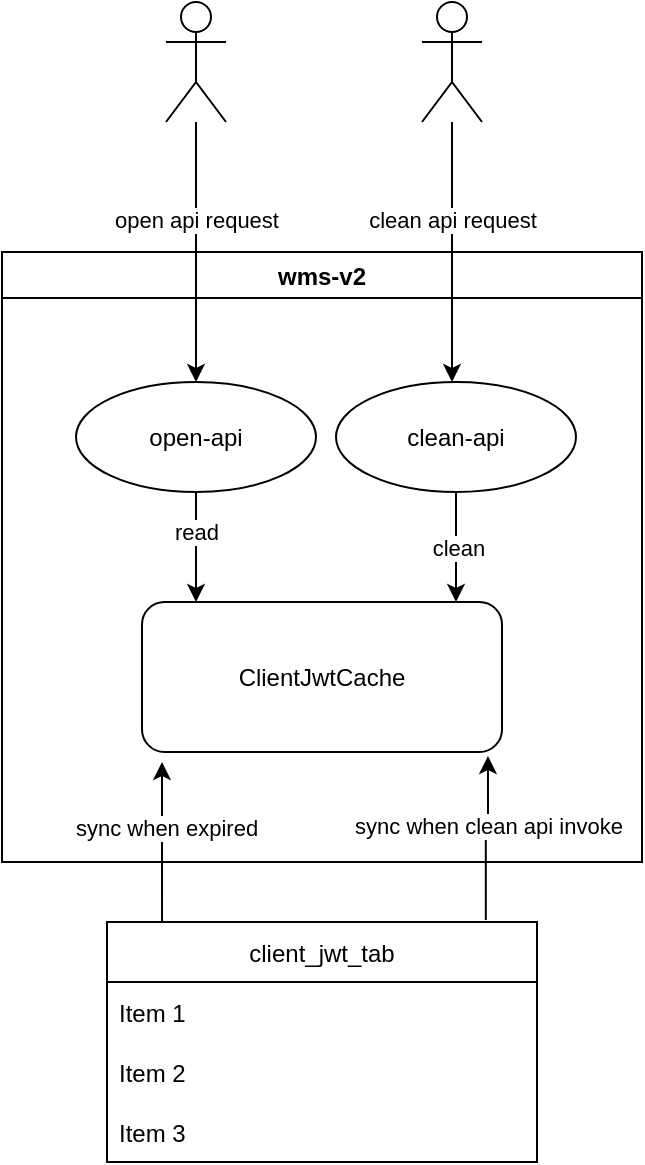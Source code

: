 <mxfile version="16.6.1" type="github">
  <diagram id="Y7qqf7zW7CD9g80kOgZn" name="Page-1">
    <mxGraphModel dx="1854" dy="1191" grid="1" gridSize="10" guides="1" tooltips="1" connect="1" arrows="1" fold="1" page="1" pageScale="1" pageWidth="583" pageHeight="827" math="0" shadow="0">
      <root>
        <mxCell id="0" />
        <mxCell id="1" parent="0" />
        <mxCell id="CugIGB6BrDYNaWaElfJB-1" value="wms-v2" style="swimlane;startSize=23;" vertex="1" parent="1">
          <mxGeometry x="132" y="249" width="320" height="305" as="geometry" />
        </mxCell>
        <mxCell id="CugIGB6BrDYNaWaElfJB-6" value="ClientJwtCache" style="rounded=1;whiteSpace=wrap;html=1;" vertex="1" parent="CugIGB6BrDYNaWaElfJB-1">
          <mxGeometry x="70" y="175" width="180" height="75" as="geometry" />
        </mxCell>
        <mxCell id="CugIGB6BrDYNaWaElfJB-14" style="edgeStyle=orthogonalEdgeStyle;rounded=0;orthogonalLoop=1;jettySize=auto;html=1;entryX=0.25;entryY=0;entryDx=0;entryDy=0;" edge="1" parent="CugIGB6BrDYNaWaElfJB-1" source="CugIGB6BrDYNaWaElfJB-8">
          <mxGeometry relative="1" as="geometry">
            <mxPoint x="97" y="175" as="targetPoint" />
          </mxGeometry>
        </mxCell>
        <mxCell id="CugIGB6BrDYNaWaElfJB-15" value="read" style="edgeLabel;html=1;align=center;verticalAlign=middle;resizable=0;points=[];" vertex="1" connectable="0" parent="CugIGB6BrDYNaWaElfJB-14">
          <mxGeometry x="-0.283" relative="1" as="geometry">
            <mxPoint as="offset" />
          </mxGeometry>
        </mxCell>
        <mxCell id="CugIGB6BrDYNaWaElfJB-8" value="open-api" style="ellipse;whiteSpace=wrap;html=1;" vertex="1" parent="CugIGB6BrDYNaWaElfJB-1">
          <mxGeometry x="37" y="65" width="120" height="55" as="geometry" />
        </mxCell>
        <mxCell id="CugIGB6BrDYNaWaElfJB-29" value="clean" style="edgeStyle=orthogonalEdgeStyle;rounded=0;orthogonalLoop=1;jettySize=auto;html=1;" edge="1" parent="CugIGB6BrDYNaWaElfJB-1" source="CugIGB6BrDYNaWaElfJB-25">
          <mxGeometry relative="1" as="geometry">
            <mxPoint x="227" y="175" as="targetPoint" />
          </mxGeometry>
        </mxCell>
        <mxCell id="CugIGB6BrDYNaWaElfJB-25" value="clean-api" style="ellipse;whiteSpace=wrap;html=1;" vertex="1" parent="CugIGB6BrDYNaWaElfJB-1">
          <mxGeometry x="167" y="65" width="120" height="55" as="geometry" />
        </mxCell>
        <mxCell id="CugIGB6BrDYNaWaElfJB-20" style="edgeStyle=orthogonalEdgeStyle;rounded=0;orthogonalLoop=1;jettySize=auto;html=1;exitX=0.128;exitY=0.008;exitDx=0;exitDy=0;exitPerimeter=0;" edge="1" parent="1" source="CugIGB6BrDYNaWaElfJB-2">
          <mxGeometry relative="1" as="geometry">
            <mxPoint x="212" y="504" as="targetPoint" />
          </mxGeometry>
        </mxCell>
        <mxCell id="CugIGB6BrDYNaWaElfJB-21" value="sync when expired" style="edgeLabel;html=1;align=center;verticalAlign=middle;resizable=0;points=[];" vertex="1" connectable="0" parent="CugIGB6BrDYNaWaElfJB-20">
          <mxGeometry x="0.203" y="-1" relative="1" as="geometry">
            <mxPoint as="offset" />
          </mxGeometry>
        </mxCell>
        <mxCell id="CugIGB6BrDYNaWaElfJB-22" style="edgeStyle=orthogonalEdgeStyle;rounded=0;orthogonalLoop=1;jettySize=auto;html=1;exitX=0.881;exitY=-0.008;exitDx=0;exitDy=0;entryX=0.961;entryY=1.027;entryDx=0;entryDy=0;entryPerimeter=0;exitPerimeter=0;" edge="1" parent="1" source="CugIGB6BrDYNaWaElfJB-2" target="CugIGB6BrDYNaWaElfJB-6">
          <mxGeometry relative="1" as="geometry">
            <mxPoint x="293.5" y="504" as="targetPoint" />
          </mxGeometry>
        </mxCell>
        <mxCell id="CugIGB6BrDYNaWaElfJB-23" value="sync when clean api invoke" style="edgeLabel;html=1;align=center;verticalAlign=middle;resizable=0;points=[];" vertex="1" connectable="0" parent="CugIGB6BrDYNaWaElfJB-22">
          <mxGeometry x="0.152" relative="1" as="geometry">
            <mxPoint as="offset" />
          </mxGeometry>
        </mxCell>
        <mxCell id="CugIGB6BrDYNaWaElfJB-2" value="client_jwt_tab" style="swimlane;fontStyle=0;childLayout=stackLayout;horizontal=1;startSize=30;horizontalStack=0;resizeParent=1;resizeParentMax=0;resizeLast=0;collapsible=1;marginBottom=0;" vertex="1" parent="1">
          <mxGeometry x="184.5" y="584" width="215" height="120" as="geometry" />
        </mxCell>
        <mxCell id="CugIGB6BrDYNaWaElfJB-3" value="Item 1" style="text;strokeColor=none;fillColor=none;align=left;verticalAlign=middle;spacingLeft=4;spacingRight=4;overflow=hidden;points=[[0,0.5],[1,0.5]];portConstraint=eastwest;rotatable=0;" vertex="1" parent="CugIGB6BrDYNaWaElfJB-2">
          <mxGeometry y="30" width="215" height="30" as="geometry" />
        </mxCell>
        <mxCell id="CugIGB6BrDYNaWaElfJB-4" value="Item 2" style="text;strokeColor=none;fillColor=none;align=left;verticalAlign=middle;spacingLeft=4;spacingRight=4;overflow=hidden;points=[[0,0.5],[1,0.5]];portConstraint=eastwest;rotatable=0;" vertex="1" parent="CugIGB6BrDYNaWaElfJB-2">
          <mxGeometry y="60" width="215" height="30" as="geometry" />
        </mxCell>
        <mxCell id="CugIGB6BrDYNaWaElfJB-5" value="Item 3" style="text;strokeColor=none;fillColor=none;align=left;verticalAlign=middle;spacingLeft=4;spacingRight=4;overflow=hidden;points=[[0,0.5],[1,0.5]];portConstraint=eastwest;rotatable=0;" vertex="1" parent="CugIGB6BrDYNaWaElfJB-2">
          <mxGeometry y="90" width="215" height="30" as="geometry" />
        </mxCell>
        <mxCell id="CugIGB6BrDYNaWaElfJB-12" style="edgeStyle=orthogonalEdgeStyle;rounded=0;orthogonalLoop=1;jettySize=auto;html=1;" edge="1" parent="1" source="CugIGB6BrDYNaWaElfJB-10" target="CugIGB6BrDYNaWaElfJB-8">
          <mxGeometry relative="1" as="geometry" />
        </mxCell>
        <mxCell id="CugIGB6BrDYNaWaElfJB-13" value="open api request" style="edgeLabel;html=1;align=center;verticalAlign=middle;resizable=0;points=[];" vertex="1" connectable="0" parent="CugIGB6BrDYNaWaElfJB-12">
          <mxGeometry x="-0.257" relative="1" as="geometry">
            <mxPoint as="offset" />
          </mxGeometry>
        </mxCell>
        <mxCell id="CugIGB6BrDYNaWaElfJB-10" value="" style="shape=umlActor;verticalLabelPosition=bottom;verticalAlign=top;html=1;outlineConnect=0;" vertex="1" parent="1">
          <mxGeometry x="214" y="124" width="30" height="60" as="geometry" />
        </mxCell>
        <mxCell id="CugIGB6BrDYNaWaElfJB-26" style="edgeStyle=orthogonalEdgeStyle;rounded=0;orthogonalLoop=1;jettySize=auto;html=1;" edge="1" parent="1" source="CugIGB6BrDYNaWaElfJB-28">
          <mxGeometry relative="1" as="geometry">
            <mxPoint x="357" y="314" as="targetPoint" />
          </mxGeometry>
        </mxCell>
        <mxCell id="CugIGB6BrDYNaWaElfJB-27" value="clean api request" style="edgeLabel;html=1;align=center;verticalAlign=middle;resizable=0;points=[];" vertex="1" connectable="0" parent="CugIGB6BrDYNaWaElfJB-26">
          <mxGeometry x="-0.257" relative="1" as="geometry">
            <mxPoint as="offset" />
          </mxGeometry>
        </mxCell>
        <mxCell id="CugIGB6BrDYNaWaElfJB-28" value="" style="shape=umlActor;verticalLabelPosition=bottom;verticalAlign=top;html=1;outlineConnect=0;" vertex="1" parent="1">
          <mxGeometry x="342" y="124" width="30" height="60" as="geometry" />
        </mxCell>
      </root>
    </mxGraphModel>
  </diagram>
</mxfile>
